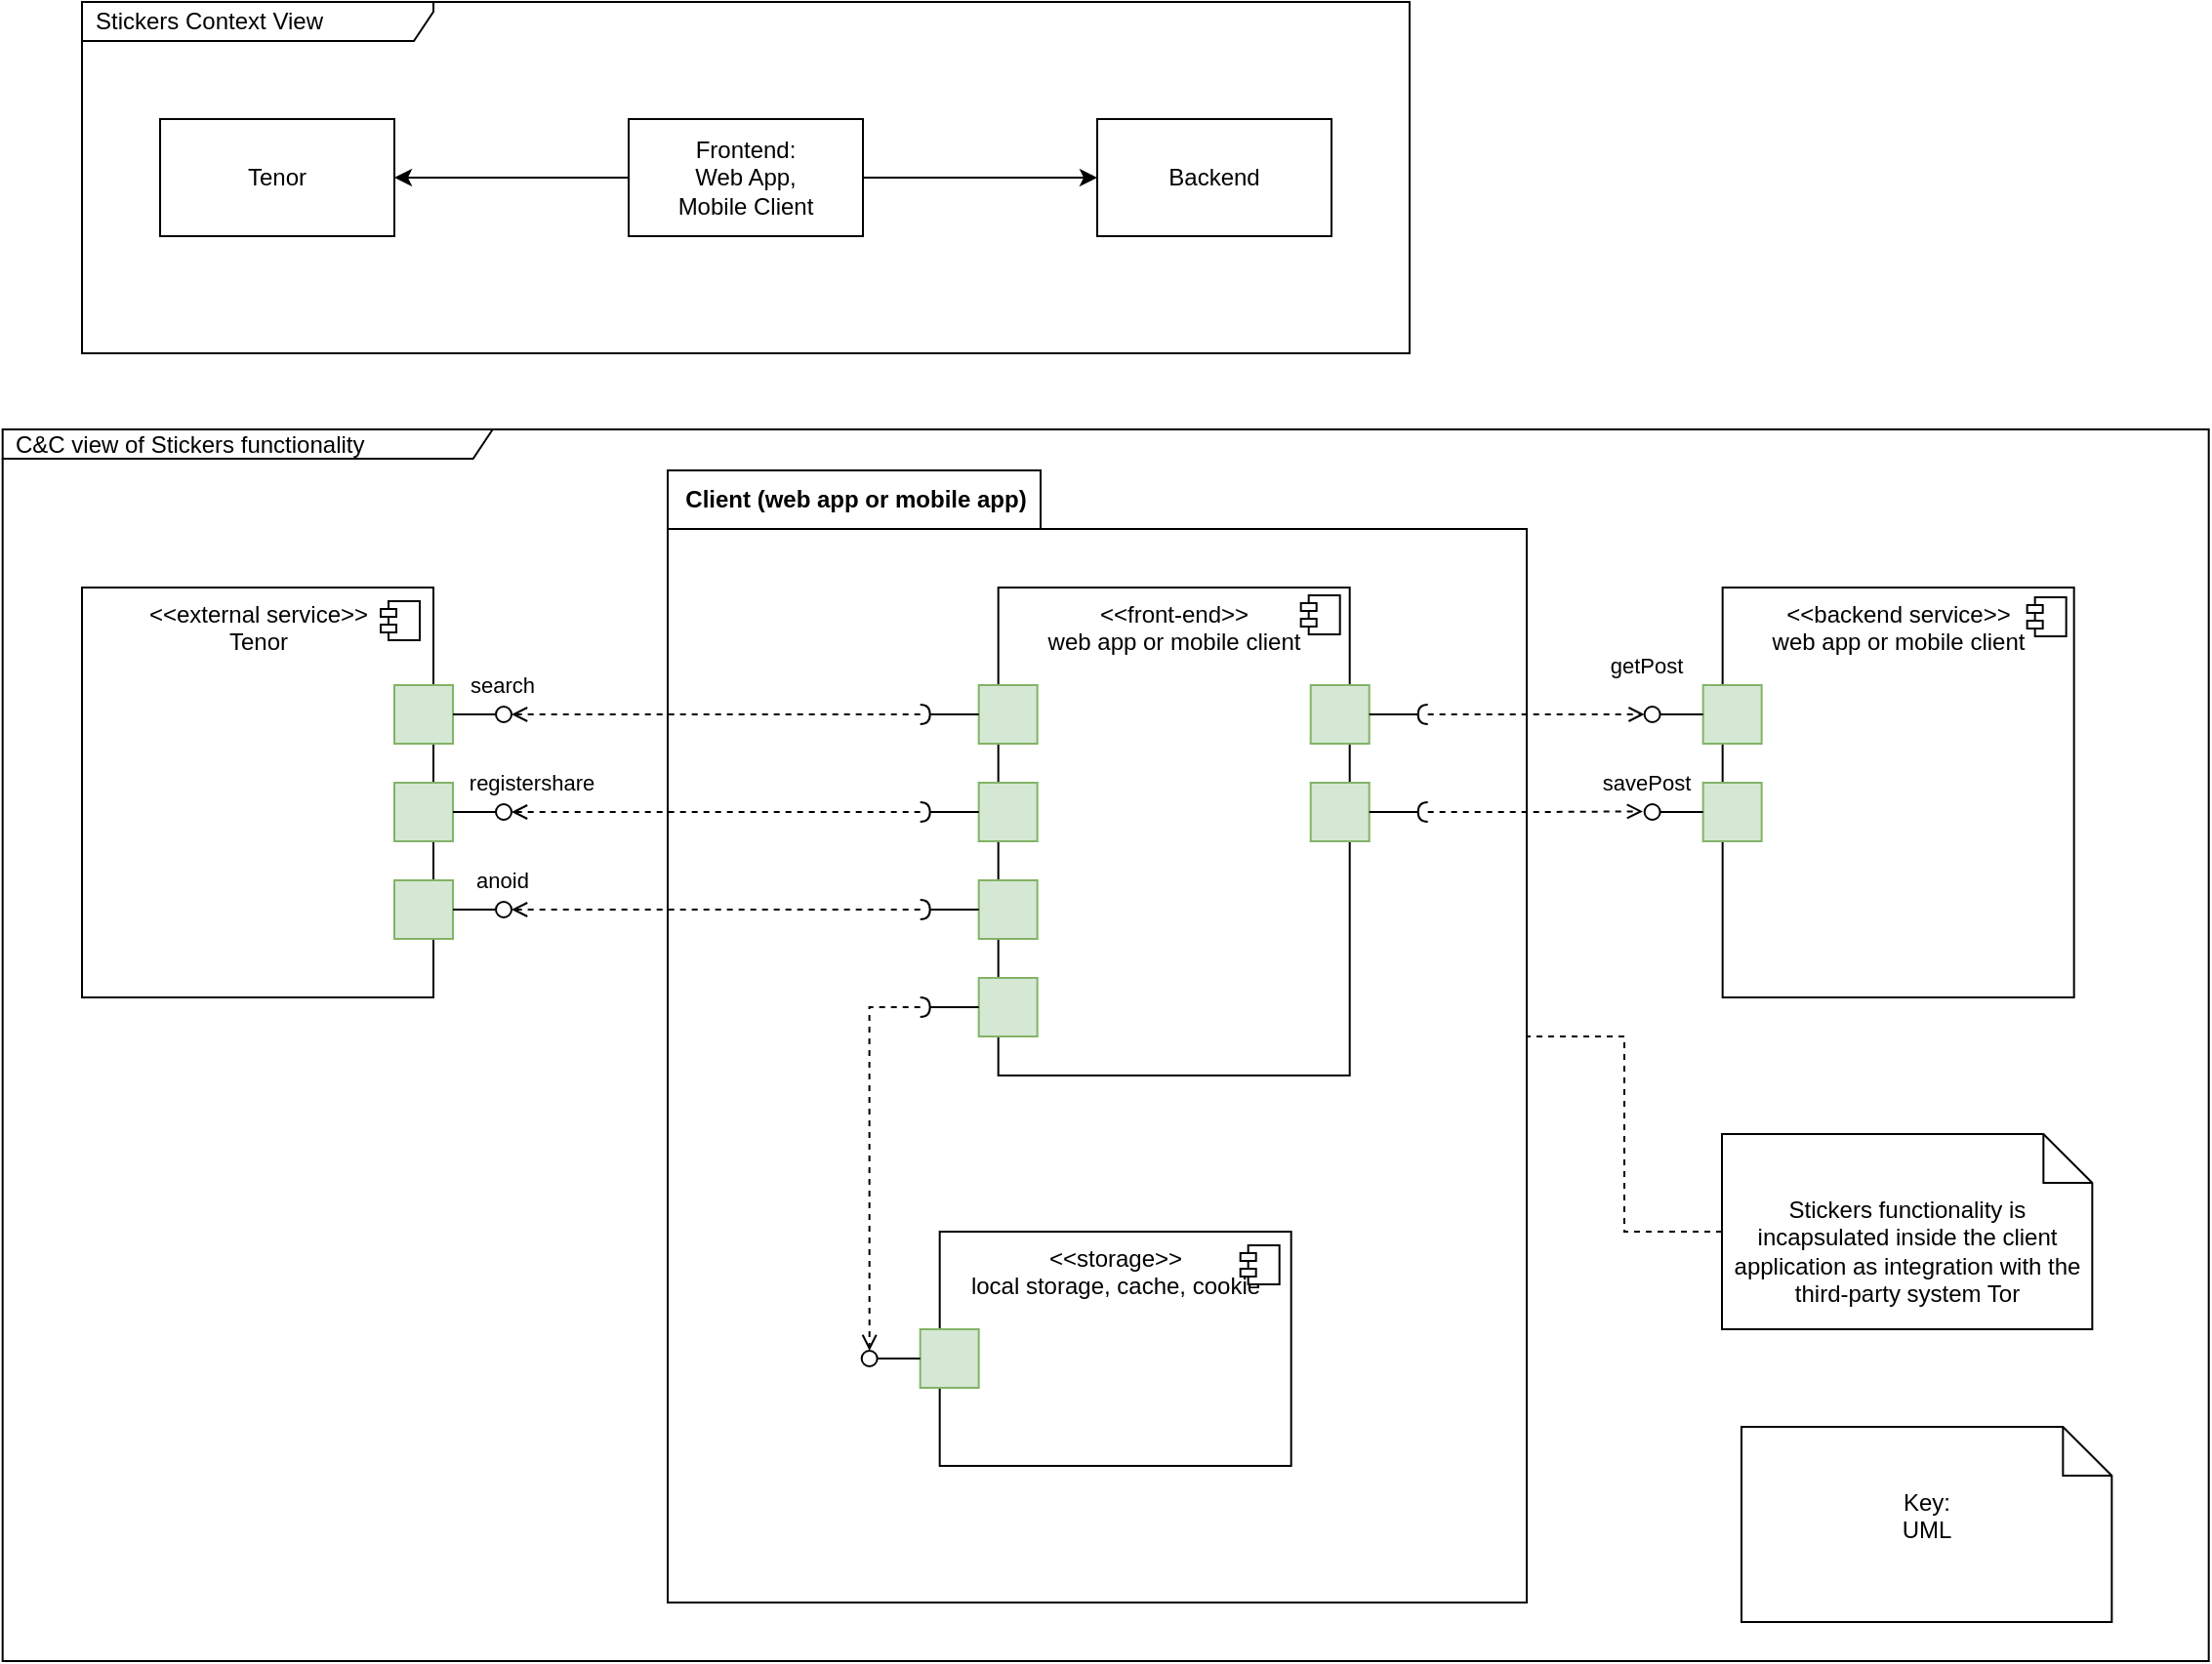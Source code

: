 <mxfile version="17.4.2" type="device"><diagram id="zJKCgnEs6B4jLSDRoatA" name="C&amp;C View"><mxGraphModel dx="1843" dy="1250" grid="1" gridSize="10" guides="1" tooltips="1" connect="1" arrows="1" fold="1" page="1" pageScale="1" pageWidth="827" pageHeight="1169" math="0" shadow="0"><root><mxCell id="0"/><mxCell id="1" parent="0"/><mxCell id="lotFz8_kX0BlkqOxPpHi-74" value="Client (web app or mobile app)" style="shape=folder;fontStyle=1;tabWidth=191;tabHeight=30;tabPosition=left;html=1;boundedLbl=1;labelInHeader=1;container=1;collapsible=0;fontColor=#000000;" vertex="1" parent="1"><mxGeometry x="380" y="260" width="440" height="580" as="geometry"/></mxCell><mxCell id="lotFz8_kX0BlkqOxPpHi-75" value="" style="html=1;strokeColor=none;resizeWidth=1;resizeHeight=1;fillColor=none;part=1;connectable=0;allowArrows=0;deletable=0;fontColor=#000000;" vertex="1" parent="lotFz8_kX0BlkqOxPpHi-74"><mxGeometry width="440.0" height="406" relative="1" as="geometry"><mxPoint y="30" as="offset"/></mxGeometry></mxCell><mxCell id="KMkHY4jkDrNxSzUrV5Z4-1" value="Stickers Context View" style="shape=umlFrame;whiteSpace=wrap;html=1;width=180;height=20;boundedLbl=1;verticalAlign=middle;align=left;spacingLeft=5;" vertex="1" parent="1"><mxGeometry x="80" y="20" width="680" height="180" as="geometry"/></mxCell><mxCell id="hCdirXX4pQ5mwlCKQmuP-1" value="Backend" style="rounded=0;whiteSpace=wrap;html=1;" vertex="1" parent="1"><mxGeometry x="600" y="80" width="120" height="60" as="geometry"/></mxCell><mxCell id="hCdirXX4pQ5mwlCKQmuP-4" style="edgeStyle=orthogonalEdgeStyle;rounded=0;orthogonalLoop=1;jettySize=auto;html=1;" edge="1" parent="1" source="hCdirXX4pQ5mwlCKQmuP-2" target="hCdirXX4pQ5mwlCKQmuP-3"><mxGeometry relative="1" as="geometry"/></mxCell><mxCell id="hCdirXX4pQ5mwlCKQmuP-5" style="edgeStyle=orthogonalEdgeStyle;rounded=0;orthogonalLoop=1;jettySize=auto;html=1;" edge="1" parent="1" source="hCdirXX4pQ5mwlCKQmuP-2" target="hCdirXX4pQ5mwlCKQmuP-1"><mxGeometry relative="1" as="geometry"/></mxCell><mxCell id="hCdirXX4pQ5mwlCKQmuP-2" value="Frontend: &lt;br&gt;Web App,&lt;br&gt;Mobile Client" style="rounded=0;whiteSpace=wrap;html=1;" vertex="1" parent="1"><mxGeometry x="360" y="80" width="120" height="60" as="geometry"/></mxCell><mxCell id="hCdirXX4pQ5mwlCKQmuP-3" value="Tenor" style="rounded=0;whiteSpace=wrap;html=1;" vertex="1" parent="1"><mxGeometry x="120" y="80" width="120" height="60" as="geometry"/></mxCell><mxCell id="lotFz8_kX0BlkqOxPpHi-41" style="edgeStyle=orthogonalEdgeStyle;rounded=0;orthogonalLoop=1;jettySize=auto;html=1;entryX=-0.105;entryY=0.539;entryDx=0;entryDy=0;entryPerimeter=0;fontColor=#000000;dashed=1;endArrow=open;endFill=0;" edge="1" parent="1" source="lotFz8_kX0BlkqOxPpHi-8" target="lotFz8_kX0BlkqOxPpHi-39"><mxGeometry relative="1" as="geometry"/></mxCell><mxCell id="lotFz8_kX0BlkqOxPpHi-42" style="edgeStyle=orthogonalEdgeStyle;rounded=0;orthogonalLoop=1;jettySize=auto;html=1;fontColor=#000000;dashed=1;endArrow=open;endFill=0;" edge="1" parent="1" source="lotFz8_kX0BlkqOxPpHi-4" target="lotFz8_kX0BlkqOxPpHi-33"><mxGeometry relative="1" as="geometry"/></mxCell><mxCell id="lotFz8_kX0BlkqOxPpHi-43" style="edgeStyle=orthogonalEdgeStyle;rounded=0;orthogonalLoop=1;jettySize=auto;html=1;dashed=1;fontColor=#000000;endArrow=open;endFill=0;" edge="1" parent="1" source="NFyovm4SXvRQ3bpVc7UF-15" target="0aEmk5Qm6xw90B6qggd7-8"><mxGeometry relative="1" as="geometry"/></mxCell><mxCell id="lotFz8_kX0BlkqOxPpHi-44" style="edgeStyle=orthogonalEdgeStyle;rounded=0;orthogonalLoop=1;jettySize=auto;html=1;dashed=1;fontColor=#000000;endArrow=open;endFill=0;" edge="1" parent="1" source="lotFz8_kX0BlkqOxPpHi-27" target="lotFz8_kX0BlkqOxPpHi-13"><mxGeometry relative="1" as="geometry"/></mxCell><mxCell id="lotFz8_kX0BlkqOxPpHi-45" style="edgeStyle=orthogonalEdgeStyle;rounded=0;orthogonalLoop=1;jettySize=auto;html=1;dashed=1;fontColor=#000000;endArrow=open;endFill=0;startArrow=none;" edge="1" parent="1" source="lotFz8_kX0BlkqOxPpHi-23" target="lotFz8_kX0BlkqOxPpHi-18"><mxGeometry relative="1" as="geometry"/></mxCell><mxCell id="lotFz8_kX0BlkqOxPpHi-61" style="edgeStyle=orthogonalEdgeStyle;rounded=0;orthogonalLoop=1;jettySize=auto;html=1;dashed=1;fontColor=#000000;endArrow=open;endFill=0;" edge="1" parent="1" source="lotFz8_kX0BlkqOxPpHi-60" target="lotFz8_kX0BlkqOxPpHi-55"><mxGeometry relative="1" as="geometry"><mxPoint x="469.34" y="700" as="targetPoint"/></mxGeometry></mxCell><mxCell id="lotFz8_kX0BlkqOxPpHi-64" value="" style="group" vertex="1" connectable="0" parent="1"><mxGeometry x="880.33" y="320" width="220" height="210" as="geometry"/></mxCell><mxCell id="lotFz8_kX0BlkqOxPpHi-68" value="" style="group" vertex="1" connectable="0" parent="lotFz8_kX0BlkqOxPpHi-64"><mxGeometry x="40" width="180" height="210" as="geometry"/></mxCell><mxCell id="lotFz8_kX0BlkqOxPpHi-28" value="&amp;lt;&amp;lt;backend service&amp;gt;&amp;gt; &lt;br&gt;web app or mobile client" style="html=1;dropTarget=0;verticalAlign=top;container=0;" vertex="1" parent="lotFz8_kX0BlkqOxPpHi-68"><mxGeometry width="180" height="210" as="geometry"/></mxCell><mxCell id="lotFz8_kX0BlkqOxPpHi-67" value="" style="shape=module;jettyWidth=8;jettyHeight=4;" vertex="1" parent="lotFz8_kX0BlkqOxPpHi-68"><mxGeometry x="156" y="5" width="20" height="20" as="geometry"><mxPoint x="-27" y="7" as="offset"/></mxGeometry></mxCell><mxCell id="lotFz8_kX0BlkqOxPpHi-29" value="" style="group;rotation=-180;" vertex="1" connectable="0" parent="lotFz8_kX0BlkqOxPpHi-64"><mxGeometry y="50" width="60" height="30" as="geometry"/></mxCell><mxCell id="lotFz8_kX0BlkqOxPpHi-30" value="" style="html=1;rounded=0;fillColor=#d5e8d4;strokeColor=#82b366;rotation=-180;" vertex="1" parent="lotFz8_kX0BlkqOxPpHi-29"><mxGeometry x="30" width="30" height="30" as="geometry"/></mxCell><mxCell id="lotFz8_kX0BlkqOxPpHi-31" value="" style="endArrow=none;html=1;rounded=0;align=center;verticalAlign=top;endFill=0;labelBackgroundColor=none;endSize=2;" edge="1" parent="lotFz8_kX0BlkqOxPpHi-29" source="lotFz8_kX0BlkqOxPpHi-30" target="lotFz8_kX0BlkqOxPpHi-33"><mxGeometry relative="1" as="geometry"/></mxCell><mxCell id="lotFz8_kX0BlkqOxPpHi-32" value="getPost" style="edgeLabel;html=1;align=center;verticalAlign=middle;resizable=0;points=[];rotation=0;" vertex="1" connectable="0" parent="lotFz8_kX0BlkqOxPpHi-31"><mxGeometry x="0.174" y="-1" relative="1" as="geometry"><mxPoint x="-17" y="-24" as="offset"/></mxGeometry></mxCell><mxCell id="lotFz8_kX0BlkqOxPpHi-33" value="" style="ellipse;html=1;fontSize=11;align=center;fillColor=none;points=[];aspect=fixed;resizable=0;verticalAlign=bottom;labelPosition=center;verticalLabelPosition=top;flipH=1;rotation=-180;" vertex="1" parent="lotFz8_kX0BlkqOxPpHi-29"><mxGeometry y="11" width="8" height="8" as="geometry"/></mxCell><mxCell id="lotFz8_kX0BlkqOxPpHi-35" value="" style="group;rotation=-180;" vertex="1" connectable="0" parent="lotFz8_kX0BlkqOxPpHi-64"><mxGeometry y="100" width="60" height="30" as="geometry"/></mxCell><mxCell id="lotFz8_kX0BlkqOxPpHi-36" value="" style="html=1;rounded=0;fillColor=#d5e8d4;strokeColor=#82b366;rotation=-180;" vertex="1" parent="lotFz8_kX0BlkqOxPpHi-35"><mxGeometry x="30" width="30" height="30" as="geometry"/></mxCell><mxCell id="lotFz8_kX0BlkqOxPpHi-37" value="" style="endArrow=none;html=1;rounded=0;align=center;verticalAlign=top;endFill=0;labelBackgroundColor=none;endSize=2;" edge="1" parent="lotFz8_kX0BlkqOxPpHi-35" source="lotFz8_kX0BlkqOxPpHi-36" target="lotFz8_kX0BlkqOxPpHi-39"><mxGeometry relative="1" as="geometry"/></mxCell><mxCell id="lotFz8_kX0BlkqOxPpHi-38" value="savePost" style="edgeLabel;html=1;align=center;verticalAlign=middle;resizable=0;points=[];rotation=0;" vertex="1" connectable="0" parent="lotFz8_kX0BlkqOxPpHi-37"><mxGeometry x="0.174" y="-1" relative="1" as="geometry"><mxPoint x="-17" y="-14" as="offset"/></mxGeometry></mxCell><mxCell id="lotFz8_kX0BlkqOxPpHi-39" value="" style="ellipse;html=1;fontSize=11;align=center;fillColor=none;points=[];aspect=fixed;resizable=0;verticalAlign=bottom;labelPosition=center;verticalLabelPosition=top;flipH=1;rotation=-180;" vertex="1" parent="lotFz8_kX0BlkqOxPpHi-35"><mxGeometry y="11" width="8" height="8" as="geometry"/></mxCell><mxCell id="lotFz8_kX0BlkqOxPpHi-66" value="" style="group" vertex="1" connectable="0" parent="1"><mxGeometry x="80" y="320" width="220" height="210" as="geometry"/></mxCell><mxCell id="0aEmk5Qm6xw90B6qggd7-2" value="&amp;lt;&amp;lt;external service&amp;gt;&amp;gt; &lt;br&gt;Tenor" style="html=1;dropTarget=0;verticalAlign=top;container=0;" vertex="1" parent="lotFz8_kX0BlkqOxPpHi-66"><mxGeometry width="180" height="210" as="geometry"/></mxCell><mxCell id="0aEmk5Qm6xw90B6qggd7-3" value="" style="shape=module;jettyWidth=8;jettyHeight=4;" vertex="1" parent="0aEmk5Qm6xw90B6qggd7-2"><mxGeometry x="1" width="20" height="20" relative="1" as="geometry"><mxPoint x="-27" y="7" as="offset"/></mxGeometry></mxCell><mxCell id="0aEmk5Qm6xw90B6qggd7-4" value="" style="group" vertex="1" connectable="0" parent="lotFz8_kX0BlkqOxPpHi-66"><mxGeometry x="160" y="50" width="60" height="30" as="geometry"/></mxCell><mxCell id="0aEmk5Qm6xw90B6qggd7-5" value="" style="html=1;rounded=0;fillColor=#d5e8d4;strokeColor=#82b366;" vertex="1" parent="0aEmk5Qm6xw90B6qggd7-4"><mxGeometry width="30" height="30" as="geometry"/></mxCell><mxCell id="0aEmk5Qm6xw90B6qggd7-6" value="" style="endArrow=none;html=1;rounded=0;align=center;verticalAlign=top;endFill=0;labelBackgroundColor=none;endSize=2;" edge="1" parent="0aEmk5Qm6xw90B6qggd7-4" source="0aEmk5Qm6xw90B6qggd7-5" target="0aEmk5Qm6xw90B6qggd7-8"><mxGeometry relative="1" as="geometry"/></mxCell><mxCell id="0aEmk5Qm6xw90B6qggd7-7" value="search" style="edgeLabel;html=1;align=center;verticalAlign=middle;resizable=0;points=[];" vertex="1" connectable="0" parent="0aEmk5Qm6xw90B6qggd7-6"><mxGeometry x="0.174" y="-1" relative="1" as="geometry"><mxPoint x="12" y="-16" as="offset"/></mxGeometry></mxCell><mxCell id="0aEmk5Qm6xw90B6qggd7-8" value="" style="ellipse;html=1;fontSize=11;align=center;fillColor=none;points=[];aspect=fixed;resizable=0;verticalAlign=bottom;labelPosition=center;verticalLabelPosition=top;flipH=1;" vertex="1" parent="0aEmk5Qm6xw90B6qggd7-4"><mxGeometry x="52" y="11" width="8" height="8" as="geometry"/></mxCell><mxCell id="lotFz8_kX0BlkqOxPpHi-9" value="" style="group" vertex="1" connectable="0" parent="lotFz8_kX0BlkqOxPpHi-66"><mxGeometry x="160" y="100" width="60" height="30" as="geometry"/></mxCell><mxCell id="lotFz8_kX0BlkqOxPpHi-10" value="" style="html=1;rounded=0;fillColor=#d5e8d4;strokeColor=#82b366;" vertex="1" parent="lotFz8_kX0BlkqOxPpHi-9"><mxGeometry width="30" height="30" as="geometry"/></mxCell><mxCell id="lotFz8_kX0BlkqOxPpHi-11" value="" style="endArrow=none;html=1;rounded=0;align=center;verticalAlign=top;endFill=0;labelBackgroundColor=none;endSize=2;" edge="1" parent="lotFz8_kX0BlkqOxPpHi-9" source="lotFz8_kX0BlkqOxPpHi-10" target="lotFz8_kX0BlkqOxPpHi-13"><mxGeometry relative="1" as="geometry"/></mxCell><mxCell id="lotFz8_kX0BlkqOxPpHi-12" value="registershare" style="edgeLabel;html=1;align=center;verticalAlign=middle;resizable=0;points=[];" vertex="1" connectable="0" parent="lotFz8_kX0BlkqOxPpHi-11"><mxGeometry x="0.174" y="-1" relative="1" as="geometry"><mxPoint x="27" y="-16" as="offset"/></mxGeometry></mxCell><mxCell id="lotFz8_kX0BlkqOxPpHi-13" value="" style="ellipse;html=1;fontSize=11;align=center;fillColor=none;points=[];aspect=fixed;resizable=0;verticalAlign=bottom;labelPosition=center;verticalLabelPosition=top;flipH=1;" vertex="1" parent="lotFz8_kX0BlkqOxPpHi-9"><mxGeometry x="52" y="11" width="8" height="8" as="geometry"/></mxCell><mxCell id="lotFz8_kX0BlkqOxPpHi-14" value="" style="group" vertex="1" connectable="0" parent="lotFz8_kX0BlkqOxPpHi-66"><mxGeometry x="160" y="150" width="60" height="30" as="geometry"/></mxCell><mxCell id="lotFz8_kX0BlkqOxPpHi-15" value="" style="html=1;rounded=0;fillColor=#d5e8d4;strokeColor=#82b366;" vertex="1" parent="lotFz8_kX0BlkqOxPpHi-14"><mxGeometry width="30" height="30" as="geometry"/></mxCell><mxCell id="lotFz8_kX0BlkqOxPpHi-16" value="" style="endArrow=none;html=1;rounded=0;align=center;verticalAlign=top;endFill=0;labelBackgroundColor=none;endSize=2;" edge="1" parent="lotFz8_kX0BlkqOxPpHi-14" source="lotFz8_kX0BlkqOxPpHi-15" target="lotFz8_kX0BlkqOxPpHi-18"><mxGeometry relative="1" as="geometry"/></mxCell><mxCell id="lotFz8_kX0BlkqOxPpHi-17" value="anoid" style="edgeLabel;html=1;align=center;verticalAlign=middle;resizable=0;points=[];" vertex="1" connectable="0" parent="lotFz8_kX0BlkqOxPpHi-16"><mxGeometry x="0.174" y="-1" relative="1" as="geometry"><mxPoint x="12" y="-16" as="offset"/></mxGeometry></mxCell><mxCell id="lotFz8_kX0BlkqOxPpHi-18" value="" style="ellipse;html=1;fontSize=11;align=center;fillColor=none;points=[];aspect=fixed;resizable=0;verticalAlign=bottom;labelPosition=center;verticalLabelPosition=top;flipH=1;" vertex="1" parent="lotFz8_kX0BlkqOxPpHi-14"><mxGeometry x="52" y="11" width="8" height="8" as="geometry"/></mxCell><mxCell id="lotFz8_kX0BlkqOxPpHi-70" value="" style="group" vertex="1" connectable="0" parent="1"><mxGeometry x="509.34" y="320" width="660" height="550" as="geometry"/></mxCell><mxCell id="lotFz8_kX0BlkqOxPpHi-69" value="" style="group" vertex="1" connectable="0" parent="lotFz8_kX0BlkqOxPpHi-70"><mxGeometry x="40" width="180" height="250" as="geometry"/></mxCell><mxCell id="NFyovm4SXvRQ3bpVc7UF-2" value="&amp;lt;&amp;lt;front-end&amp;gt;&amp;gt; &lt;br&gt;web app or mobile client" style="html=1;dropTarget=0;verticalAlign=top;container=0;" vertex="1" parent="lotFz8_kX0BlkqOxPpHi-69"><mxGeometry width="180" height="250" as="geometry"/></mxCell><mxCell id="NFyovm4SXvRQ3bpVc7UF-3" value="" style="shape=module;jettyWidth=8;jettyHeight=4;" vertex="1" parent="lotFz8_kX0BlkqOxPpHi-69"><mxGeometry x="155" y="4" width="20" height="20" as="geometry"><mxPoint x="-27" y="7" as="offset"/></mxGeometry></mxCell><mxCell id="NFyovm4SXvRQ3bpVc7UF-12" value="" style="group;direction=east;flipH=1;" vertex="1" connectable="0" parent="lotFz8_kX0BlkqOxPpHi-70"><mxGeometry y="50" width="660" height="500" as="geometry"/></mxCell><mxCell id="lotFz8_kX0BlkqOxPpHi-79" value="C&amp;amp;C view of Stickers functionality" style="shape=umlFrame;whiteSpace=wrap;html=1;width=251;height=15;boundedLbl=1;verticalAlign=middle;align=left;spacingLeft=5;" vertex="1" parent="NFyovm4SXvRQ3bpVc7UF-12"><mxGeometry x="-470" y="-131" width="1130" height="631" as="geometry"/></mxCell><mxCell id="NFyovm4SXvRQ3bpVc7UF-13" value="" style="html=1;rounded=0;sketch=0;flipV=0;flipH=0;direction=west;fillColor=#d5e8d4;strokeColor=#82b366;" vertex="1" parent="NFyovm4SXvRQ3bpVc7UF-12"><mxGeometry x="30" width="30" height="30" as="geometry"/></mxCell><mxCell id="NFyovm4SXvRQ3bpVc7UF-14" value="" style="endArrow=none;html=1;rounded=0;align=center;verticalAlign=top;endFill=0;labelBackgroundColor=none;endSize=2;sketch=0;" edge="1" parent="NFyovm4SXvRQ3bpVc7UF-12" source="NFyovm4SXvRQ3bpVc7UF-13" target="NFyovm4SXvRQ3bpVc7UF-15"><mxGeometry relative="1" as="geometry"/></mxCell><mxCell id="NFyovm4SXvRQ3bpVc7UF-15" value="" style="shape=requiredInterface;html=1;fontSize=11;align=center;fillColor=none;points=[];aspect=fixed;resizable=0;verticalAlign=bottom;labelPosition=center;verticalLabelPosition=top;flipH=0;sketch=0;flipV=0;" vertex="1" parent="NFyovm4SXvRQ3bpVc7UF-12"><mxGeometry y="10" width="5" height="10" as="geometry"/></mxCell><mxCell id="lotFz8_kX0BlkqOxPpHi-80" value="Key:&lt;br&gt;UML" style="shape=note2;boundedLbl=1;whiteSpace=wrap;html=1;size=25;verticalAlign=top;align=center;fontColor=#000000;" vertex="1" parent="NFyovm4SXvRQ3bpVc7UF-12"><mxGeometry x="420.66" y="380" width="189.67" height="100" as="geometry"/></mxCell><mxCell id="lotFz8_kX0BlkqOxPpHi-1" value="" style="group;direction=east;flipH=1;rotation=-180;" vertex="1" connectable="0" parent="lotFz8_kX0BlkqOxPpHi-70"><mxGeometry x="200" y="50" width="60" height="30" as="geometry"/></mxCell><mxCell id="lotFz8_kX0BlkqOxPpHi-2" value="" style="html=1;rounded=0;sketch=0;flipV=0;flipH=0;direction=west;fillColor=#d5e8d4;strokeColor=#82b366;rotation=-180;" vertex="1" parent="lotFz8_kX0BlkqOxPpHi-1"><mxGeometry width="30" height="30" as="geometry"/></mxCell><mxCell id="lotFz8_kX0BlkqOxPpHi-3" value="" style="endArrow=none;html=1;rounded=0;align=center;verticalAlign=top;endFill=0;labelBackgroundColor=none;endSize=2;sketch=0;" edge="1" parent="lotFz8_kX0BlkqOxPpHi-1" source="lotFz8_kX0BlkqOxPpHi-2" target="lotFz8_kX0BlkqOxPpHi-4"><mxGeometry relative="1" as="geometry"/></mxCell><mxCell id="lotFz8_kX0BlkqOxPpHi-4" value="" style="shape=requiredInterface;html=1;fontSize=11;align=center;fillColor=none;points=[];aspect=fixed;resizable=0;verticalAlign=bottom;labelPosition=center;verticalLabelPosition=top;flipH=0;sketch=0;flipV=0;rotation=-180;" vertex="1" parent="lotFz8_kX0BlkqOxPpHi-1"><mxGeometry x="55" y="10" width="5" height="10" as="geometry"/></mxCell><mxCell id="lotFz8_kX0BlkqOxPpHi-5" value="" style="group;direction=east;flipH=1;rotation=-180;" vertex="1" connectable="0" parent="lotFz8_kX0BlkqOxPpHi-70"><mxGeometry x="200" y="100" width="60" height="30" as="geometry"/></mxCell><mxCell id="lotFz8_kX0BlkqOxPpHi-6" value="" style="html=1;rounded=0;sketch=0;flipV=0;flipH=0;direction=west;fillColor=#d5e8d4;strokeColor=#82b366;rotation=-180;" vertex="1" parent="lotFz8_kX0BlkqOxPpHi-5"><mxGeometry width="30" height="30" as="geometry"/></mxCell><mxCell id="lotFz8_kX0BlkqOxPpHi-7" value="" style="endArrow=none;html=1;rounded=0;align=center;verticalAlign=top;endFill=0;labelBackgroundColor=none;endSize=2;sketch=0;" edge="1" parent="lotFz8_kX0BlkqOxPpHi-5" source="lotFz8_kX0BlkqOxPpHi-6" target="lotFz8_kX0BlkqOxPpHi-8"><mxGeometry relative="1" as="geometry"/></mxCell><mxCell id="lotFz8_kX0BlkqOxPpHi-8" value="" style="shape=requiredInterface;html=1;fontSize=11;align=center;fillColor=none;points=[];aspect=fixed;resizable=0;verticalAlign=bottom;labelPosition=center;verticalLabelPosition=top;flipH=0;sketch=0;flipV=0;rotation=-180;" vertex="1" parent="lotFz8_kX0BlkqOxPpHi-5"><mxGeometry x="55" y="10" width="5" height="10" as="geometry"/></mxCell><mxCell id="lotFz8_kX0BlkqOxPpHi-20" value="" style="group;direction=east;flipH=1;" vertex="1" connectable="0" parent="lotFz8_kX0BlkqOxPpHi-70"><mxGeometry y="150" width="60" height="30" as="geometry"/></mxCell><mxCell id="lotFz8_kX0BlkqOxPpHi-21" value="" style="html=1;rounded=0;sketch=0;flipV=0;flipH=0;direction=west;fillColor=#d5e8d4;strokeColor=#82b366;" vertex="1" parent="lotFz8_kX0BlkqOxPpHi-20"><mxGeometry x="30" width="30" height="30" as="geometry"/></mxCell><mxCell id="lotFz8_kX0BlkqOxPpHi-22" value="" style="endArrow=none;html=1;rounded=0;align=center;verticalAlign=top;endFill=0;labelBackgroundColor=none;endSize=2;sketch=0;" edge="1" parent="lotFz8_kX0BlkqOxPpHi-20" source="lotFz8_kX0BlkqOxPpHi-21" target="lotFz8_kX0BlkqOxPpHi-23"><mxGeometry relative="1" as="geometry"/></mxCell><mxCell id="lotFz8_kX0BlkqOxPpHi-23" value="" style="shape=requiredInterface;html=1;fontSize=11;align=center;fillColor=none;points=[];aspect=fixed;resizable=0;verticalAlign=bottom;labelPosition=center;verticalLabelPosition=top;flipH=0;sketch=0;flipV=0;" vertex="1" parent="lotFz8_kX0BlkqOxPpHi-20"><mxGeometry y="10" width="5" height="10" as="geometry"/></mxCell><mxCell id="lotFz8_kX0BlkqOxPpHi-24" value="" style="group;direction=east;flipH=1;" vertex="1" connectable="0" parent="lotFz8_kX0BlkqOxPpHi-70"><mxGeometry y="100" width="60" height="30" as="geometry"/></mxCell><mxCell id="lotFz8_kX0BlkqOxPpHi-25" value="" style="html=1;rounded=0;sketch=0;flipV=0;flipH=0;direction=west;fillColor=#d5e8d4;strokeColor=#82b366;" vertex="1" parent="lotFz8_kX0BlkqOxPpHi-24"><mxGeometry x="30" width="30" height="30" as="geometry"/></mxCell><mxCell id="lotFz8_kX0BlkqOxPpHi-26" value="" style="endArrow=none;html=1;rounded=0;align=center;verticalAlign=top;endFill=0;labelBackgroundColor=none;endSize=2;sketch=0;" edge="1" parent="lotFz8_kX0BlkqOxPpHi-24" source="lotFz8_kX0BlkqOxPpHi-25" target="lotFz8_kX0BlkqOxPpHi-27"><mxGeometry relative="1" as="geometry"/></mxCell><mxCell id="lotFz8_kX0BlkqOxPpHi-27" value="" style="shape=requiredInterface;html=1;fontSize=11;align=center;fillColor=none;points=[];aspect=fixed;resizable=0;verticalAlign=bottom;labelPosition=center;verticalLabelPosition=top;flipH=0;sketch=0;flipV=0;" vertex="1" parent="lotFz8_kX0BlkqOxPpHi-24"><mxGeometry y="10" width="5" height="10" as="geometry"/></mxCell><mxCell id="lotFz8_kX0BlkqOxPpHi-57" value="" style="group;direction=east;flipH=1;" vertex="1" connectable="0" parent="lotFz8_kX0BlkqOxPpHi-70"><mxGeometry y="200" width="60" height="30" as="geometry"/></mxCell><mxCell id="lotFz8_kX0BlkqOxPpHi-58" value="" style="html=1;rounded=0;sketch=0;flipV=0;flipH=0;direction=west;fillColor=#d5e8d4;strokeColor=#82b366;" vertex="1" parent="lotFz8_kX0BlkqOxPpHi-57"><mxGeometry x="30" width="30" height="30" as="geometry"/></mxCell><mxCell id="lotFz8_kX0BlkqOxPpHi-59" value="" style="endArrow=none;html=1;rounded=0;align=center;verticalAlign=top;endFill=0;labelBackgroundColor=none;endSize=2;sketch=0;" edge="1" parent="lotFz8_kX0BlkqOxPpHi-57" source="lotFz8_kX0BlkqOxPpHi-58" target="lotFz8_kX0BlkqOxPpHi-60"><mxGeometry relative="1" as="geometry"/></mxCell><mxCell id="lotFz8_kX0BlkqOxPpHi-60" value="" style="shape=requiredInterface;html=1;fontSize=11;align=center;fillColor=none;points=[];aspect=fixed;resizable=0;verticalAlign=bottom;labelPosition=center;verticalLabelPosition=top;flipH=0;sketch=0;flipV=0;" vertex="1" parent="lotFz8_kX0BlkqOxPpHi-57"><mxGeometry y="10" width="5" height="10" as="geometry"/></mxCell><mxCell id="lotFz8_kX0BlkqOxPpHi-73" value="" style="group" vertex="1" connectable="0" parent="1"><mxGeometry x="479.34" y="650" width="220" height="120" as="geometry"/></mxCell><mxCell id="lotFz8_kX0BlkqOxPpHi-72" value="" style="group" vertex="1" connectable="0" parent="lotFz8_kX0BlkqOxPpHi-73"><mxGeometry x="40" width="180" height="120" as="geometry"/></mxCell><mxCell id="lotFz8_kX0BlkqOxPpHi-46" value="&amp;lt;&amp;lt;storage&amp;gt;&amp;gt;&lt;br&gt;local storage, cache, cookie" style="html=1;dropTarget=0;verticalAlign=top;container=0;" vertex="1" parent="lotFz8_kX0BlkqOxPpHi-72"><mxGeometry width="180" height="120" as="geometry"/></mxCell><mxCell id="lotFz8_kX0BlkqOxPpHi-71" value="" style="shape=module;jettyWidth=8;jettyHeight=4;" vertex="1" parent="lotFz8_kX0BlkqOxPpHi-72"><mxGeometry x="154" y="7" width="20" height="20" as="geometry"><mxPoint x="-27" y="7" as="offset"/></mxGeometry></mxCell><mxCell id="lotFz8_kX0BlkqOxPpHi-51" value="" style="group;rotation=-180;" vertex="1" connectable="0" parent="lotFz8_kX0BlkqOxPpHi-73"><mxGeometry y="50" width="60" height="30" as="geometry"/></mxCell><mxCell id="lotFz8_kX0BlkqOxPpHi-52" value="" style="html=1;rounded=0;fillColor=#d5e8d4;strokeColor=#82b366;rotation=-180;" vertex="1" parent="lotFz8_kX0BlkqOxPpHi-51"><mxGeometry x="30" width="30" height="30" as="geometry"/></mxCell><mxCell id="lotFz8_kX0BlkqOxPpHi-53" value="" style="endArrow=none;html=1;rounded=0;align=center;verticalAlign=top;endFill=0;labelBackgroundColor=none;endSize=2;" edge="1" parent="lotFz8_kX0BlkqOxPpHi-51" source="lotFz8_kX0BlkqOxPpHi-52" target="lotFz8_kX0BlkqOxPpHi-55"><mxGeometry relative="1" as="geometry"/></mxCell><mxCell id="lotFz8_kX0BlkqOxPpHi-55" value="" style="ellipse;html=1;fontSize=11;align=center;fillColor=none;points=[];aspect=fixed;resizable=0;verticalAlign=bottom;labelPosition=center;verticalLabelPosition=top;flipH=1;rotation=-180;" vertex="1" parent="lotFz8_kX0BlkqOxPpHi-51"><mxGeometry y="11" width="8" height="8" as="geometry"/></mxCell><mxCell id="lotFz8_kX0BlkqOxPpHi-78" style="edgeStyle=orthogonalEdgeStyle;rounded=0;orthogonalLoop=1;jettySize=auto;html=1;dashed=1;fontColor=#000000;endArrow=none;endFill=0;" edge="1" parent="1" source="lotFz8_kX0BlkqOxPpHi-77" target="lotFz8_kX0BlkqOxPpHi-74"><mxGeometry relative="1" as="geometry"/></mxCell><mxCell id="lotFz8_kX0BlkqOxPpHi-77" value="Stickers functionality is incapsulated inside the client application as integration with the third-party system Tor" style="shape=note2;boundedLbl=1;whiteSpace=wrap;html=1;size=25;verticalAlign=top;align=center;fontColor=#000000;" vertex="1" parent="1"><mxGeometry x="920" y="600" width="189.67" height="100" as="geometry"/></mxCell></root></mxGraphModel></diagram></mxfile>